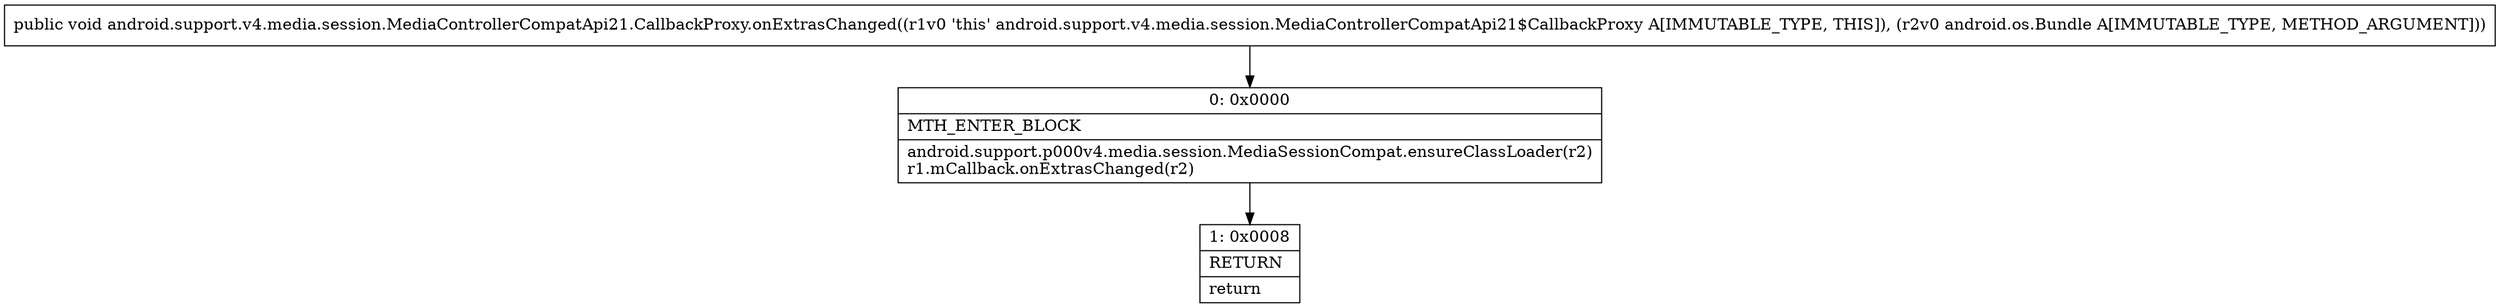 digraph "CFG forandroid.support.v4.media.session.MediaControllerCompatApi21.CallbackProxy.onExtrasChanged(Landroid\/os\/Bundle;)V" {
Node_0 [shape=record,label="{0\:\ 0x0000|MTH_ENTER_BLOCK\l|android.support.p000v4.media.session.MediaSessionCompat.ensureClassLoader(r2)\lr1.mCallback.onExtrasChanged(r2)\l}"];
Node_1 [shape=record,label="{1\:\ 0x0008|RETURN\l|return\l}"];
MethodNode[shape=record,label="{public void android.support.v4.media.session.MediaControllerCompatApi21.CallbackProxy.onExtrasChanged((r1v0 'this' android.support.v4.media.session.MediaControllerCompatApi21$CallbackProxy A[IMMUTABLE_TYPE, THIS]), (r2v0 android.os.Bundle A[IMMUTABLE_TYPE, METHOD_ARGUMENT])) }"];
MethodNode -> Node_0;
Node_0 -> Node_1;
}

